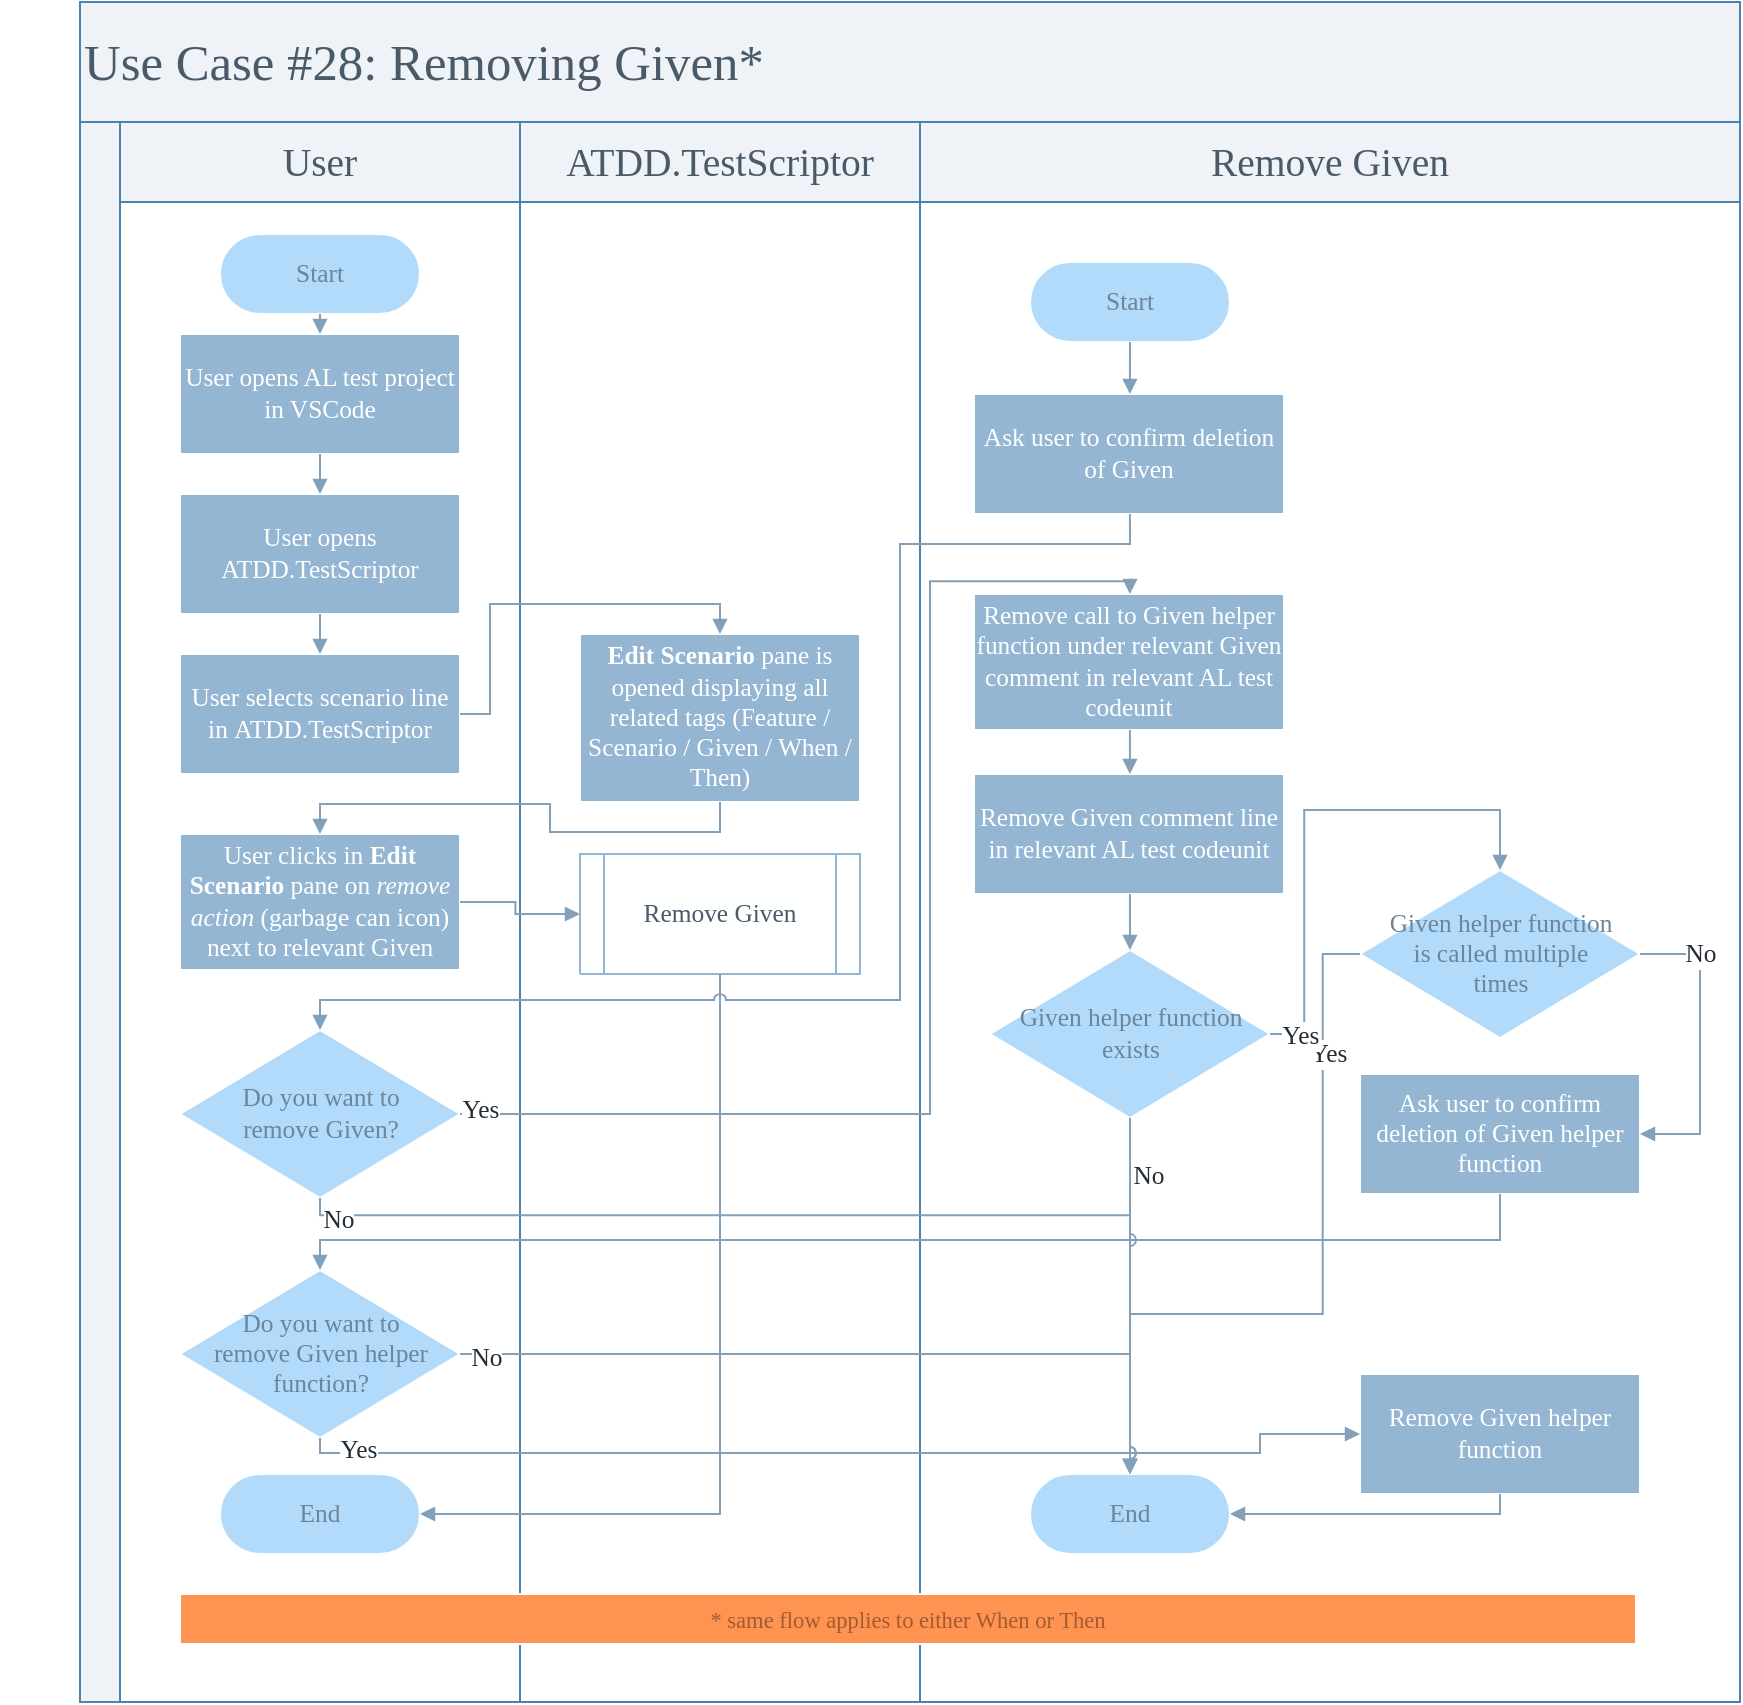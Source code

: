 <mxfile version="20.2.3" type="device"><diagram name="Page-1" id="Page-1"><mxGraphModel dx="1422" dy="865" grid="1" gridSize="10" guides="1" tooltips="1" connect="1" arrows="1" fold="1" page="1" pageScale="1" pageWidth="827" pageHeight="1169" math="0" shadow="0"><root><mxCell id="0"/><mxCell id="1" value="Flowchart" parent="0"/><mxCell id="Knp4lTak7RDjaXTLL2BP-126" style="vsdxID=4;fillColor=none;gradientColor=none;strokeColor=none;points=[[0,0.94,0],[0,0.88,0],[0,0.81,0],[0,0.75,0],[0,0.69,0],[0,0.63,0],[0,0.56,0],[0,0.5,0],[0,0.44,0],[0,0.38,0],[0,0.31,0],[0,0.25,0],[0,0.19,0],[0,0.13,0],[0,0.06,0],[1,0.94,0],[1,0.88,0],[1,0.81,0],[1,0.75,0],[1,0.69,0],[1,0.63,0],[1,0.56,0],[1,0.5,0],[1,0.44,0],[1,0.38,0],[1,0.31,0],[1,0.25,0],[1,0.19,0],[1,0.13,0],[1,0.06,0]];labelBackgroundColor=none;rounded=0;html=1;whiteSpace=wrap;" vertex="1" parent="1"><mxGeometry x="70" y="50" width="830" height="850" as="geometry"/></mxCell><mxCell id="Knp4lTak7RDjaXTLL2BP-127" style="vsdxID=5;fillColor=#eff3f7;gradientColor=none;fillOpacity=0;shape=stencil(nZBLDoAgDERP0z3SIyjew0SURgSD+Lu9kMZoXLhwN9O+tukAlrNpJg1SzDH4QW/URgNYgZTkjA4UkwJUgGXng+6DX1zLfmoymdXo17xh5zmRJ6Q42BWCfc2oJfdAr+Yv+AP9Cb7OJ3H/2JG1HNGz/84klThPVCc=);strokeColor=#4a83b0;points=[[0.06,1,0],[0.13,1,0],[0.19,1,0],[0.25,1,0],[0.31,1,0],[0.37,1,0],[0.44,1,0],[0.5,1,0],[0.56,1,0],[0.63,1,0],[0.69,1,0],[0.75,1,0],[0.81,1,0],[0.88,1,0],[0.94,1,0],[0.06,0,0],[0.13,0,0],[0.19,0,0],[0.25,0,0],[0.31,0,0],[0.37,0,0],[0.44,0,0],[0.5,0,0],[0.56,0,0],[0.63,0,0],[0.69,0,0],[0.75,0,0],[0.81,0,0],[0.88,0,0],[0.94,0,0]];labelBackgroundColor=none;rounded=0;html=1;whiteSpace=wrap;" vertex="1" parent="Knp4lTak7RDjaXTLL2BP-126"><mxGeometry width="830" height="850" as="geometry"/></mxCell><mxCell id="Knp4lTak7RDjaXTLL2BP-128" value="&lt;div style=&quot;font-size: 1px&quot;&gt;&lt;font style=&quot;font-size:25.4px;font-family:Calibri;color:#4a5a69;direction:ltr;letter-spacing:0px;line-height:120%;opacity:1&quot;&gt; Use Case #28: Removing Given*&lt;br/&gt;&lt;/font&gt;&lt;/div&gt;" style="verticalAlign=middle;align=left;vsdxID=6;fillColor=#eff3f7;gradientColor=none;shape=stencil(nZBLDoAgDERP0z3SIyjew0SURgSD+Lu9kMZoXLhwN9O+tukAlrNpJg1SzDH4QW/URgNYgZTkjA4UkwJUgGXng+6DX1zLfmoymdXo17xh5zmRJ6Q42BWCfc2oJfdAr+Yv+AP9Cb7OJ3H/2JG1HNGz/84klThPVCc=);strokeColor=#4a83b0;points=[[0.06,1,0],[0.13,1,0],[0.19,1,0],[0.25,1,0],[0.31,1,0],[0.37,1,0],[0.44,1,0],[0.5,1,0],[0.56,1,0],[0.63,1,0],[0.69,1,0],[0.75,1,0],[0.81,1,0],[0.88,1,0],[0.94,1,0],[0.06,0,0],[0.13,0,0],[0.19,0,0],[0.25,0,0],[0.31,0,0],[0.37,0,0],[0.44,0,0],[0.5,0,0],[0.56,0,0],[0.63,0,0],[0.69,0,0],[0.75,0,0],[0.81,0,0],[0.88,0,0],[0.94,0,0]];labelBackgroundColor=none;rounded=0;html=1;whiteSpace=wrap;" vertex="1" parent="Knp4lTak7RDjaXTLL2BP-126"><mxGeometry width="830" height="60" as="geometry"/></mxCell><mxCell id="Knp4lTak7RDjaXTLL2BP-129" style="vsdxID=9;fillColor=none;gradientColor=none;strokeColor=none;points=[];labelBackgroundColor=none;rounded=0;html=1;whiteSpace=wrap;" vertex="1" parent="Knp4lTak7RDjaXTLL2BP-126"><mxGeometry x="-39" y="60" width="830" height="750" as="geometry"/></mxCell><mxCell id="Knp4lTak7RDjaXTLL2BP-130" value="&lt;div style=&quot;font-size: 1px&quot;&gt;&lt;/div&gt;" style="verticalAlign=middle;align=center;vsdxID=10;rotation=90;fillColor=none;gradientColor=none;fillOpacity=0;strokeColor=none;spacingTop=-1;spacingBottom=-1;spacingLeft=-1;spacingRight=-1;points=[];labelBackgroundColor=none;rounded=0;html=1;whiteSpace=wrap;" vertex="1" parent="Knp4lTak7RDjaXTLL2BP-129"><mxGeometry x="39" y="-40" width="750" height="830" as="geometry"/></mxCell><mxCell id="Knp4lTak7RDjaXTLL2BP-131" value="&lt;div style=&quot;font-size: 1px&quot;&gt;&lt;font style=&quot;font-size:19.76px;font-family:Calibri;color:#6b859a;direction:ltr;letter-spacing:0px;line-height:120%;opacity:1&quot;&gt; &lt;br/&gt;&lt;/font&gt;&lt;/div&gt;" style="verticalAlign=middle;align=left;vsdxID=11;rotation=270;fillColor=#eff3f7;gradientColor=none;shape=stencil(nZBLDoAgDERP0z3SIyjew0SURgSD+Lu9kMZoXLhwN9O+tukAlrNpJg1SzDH4QW/URgNYgZTkjA4UkwJUgGXng+6DX1zLfmoymdXo17xh5zmRJ6Q42BWCfc2oJfdAr+Yv+AP9Cb7OJ3H/2JG1HNGz/84klThPVCc=);strokeColor=#4a83b0;spacingTop=-1;spacingBottom=-1;spacingLeft=-1;spacingRight=-1;points=[];labelBackgroundColor=none;rounded=0;html=1;whiteSpace=wrap;" vertex="1" parent="Knp4lTak7RDjaXTLL2BP-129"><mxGeometry x="-346" y="385" width="790" height="20" as="geometry"/></mxCell><mxCell id="Knp4lTak7RDjaXTLL2BP-132" style="vsdxID=7;fillColor=#b1dafb;gradientColor=none;fillOpacity=0;shape=stencil(nZBLDoAgDERP0z3SIyjew0SURgSD+Lu9kMZoXLhwN9N5bdMClrNpJg1SzDH4QW/URgNYgZTkjA4UkwJUgGXng+6DX1zLfmoymdXo1zxh5z6RO6Q42BWCfc2oJfdAr/AX/IH+BF/rk7hv7MjaZ/L+RirxJ1Gd);strokeColor=#feffff;points=[];labelBackgroundColor=none;rounded=0;html=1;whiteSpace=wrap;" vertex="1" parent="1"><mxGeometry x="90" y="110" width="810" height="790" as="geometry"/></mxCell><mxCell id="Knp4lTak7RDjaXTLL2BP-133" style="vsdxID=1;fillColor=none;gradientColor=none;strokeColor=none;points=[];labelBackgroundColor=none;rounded=0;html=1;whiteSpace=wrap;" vertex="1" parent="1"><mxGeometry x="90" y="110" width="200" height="790" as="geometry"/></mxCell><mxCell id="Knp4lTak7RDjaXTLL2BP-134" style="vsdxID=2;fillColor=#eff3f7;gradientColor=none;fillOpacity=0;shape=stencil(nZBLDoAgDERP0z3SIyjew0SURgSD+Lu9kMZoXLhwN9O+tukAlrNpJg1SzDH4QW/URgNYgZTkjA4UkwJUgGXng+6DX1zLfmoymdXo17xh5zmRJ6Q42BWCfc2oJfdAr+Yv+AP9Cb7OJ3H/2JG1HNGz/84klThPVCc=);strokeColor=#4a83b0;points=[];labelBackgroundColor=none;rounded=0;html=1;whiteSpace=wrap;" vertex="1" parent="Knp4lTak7RDjaXTLL2BP-133"><mxGeometry width="200" height="790" as="geometry"/></mxCell><mxCell id="Knp4lTak7RDjaXTLL2BP-135" value="&lt;div style=&quot;font-size: 1px&quot;&gt;&lt;font style=&quot;font-size:19.76px;font-family:Calibri;color:#4a5a69;direction:ltr;letter-spacing:0px;line-height:120%;opacity:1&quot;&gt;User&lt;br/&gt;&lt;/font&gt;&lt;/div&gt;" style="verticalAlign=middle;align=center;vsdxID=3;fillColor=#eff3f7;gradientColor=none;shape=stencil(nZBLDoAgDERP0z3SIyjew0SURgSD+Lu9kMZoXLhwN9O+tukAlrNpJg1SzDH4QW/URgNYgZTkjA4UkwJUgGXng+6DX1zLfmoymdXo17xh5zmRJ6Q42BWCfc2oJfdAr+Yv+AP9Cb7OJ3H/2JG1HNGz/84klThPVCc=);strokeColor=#4a83b0;points=[];labelBackgroundColor=none;rounded=0;html=1;whiteSpace=wrap;" vertex="1" parent="Knp4lTak7RDjaXTLL2BP-133"><mxGeometry width="200" height="40" as="geometry"/></mxCell><mxCell id="Knp4lTak7RDjaXTLL2BP-136" style="vsdxID=14;fillColor=none;gradientColor=none;strokeColor=none;points=[];labelBackgroundColor=none;rounded=0;html=1;whiteSpace=wrap;" vertex="1" parent="1"><mxGeometry x="290" y="110" width="200" height="790" as="geometry"/></mxCell><mxCell id="Knp4lTak7RDjaXTLL2BP-137" style="vsdxID=15;fillColor=#eff3f7;gradientColor=none;fillOpacity=0;shape=stencil(nZBLDoAgDERP0z3SIyjew0SURgSD+Lu9kMZoXLhwN9O+tukAlrNpJg1SzDH4QW/URgNYgZTkjA4UkwJUgGXng+6DX1zLfmoymdXo17xh5zmRJ6Q42BWCfc2oJfdAr+Yv+AP9Cb7OJ3H/2JG1HNGz/84klThPVCc=);strokeColor=#4a83b0;points=[];labelBackgroundColor=none;rounded=0;html=1;whiteSpace=wrap;" vertex="1" parent="Knp4lTak7RDjaXTLL2BP-136"><mxGeometry width="200" height="790" as="geometry"/></mxCell><mxCell id="Knp4lTak7RDjaXTLL2BP-138" value="&lt;div style=&quot;font-size: 1px&quot;&gt;&lt;font style=&quot;font-size:19.76px;font-family:Calibri;color:#4a5a69;direction:ltr;letter-spacing:0px;line-height:120%;opacity:1&quot;&gt;ATDD.TestScriptor&lt;br/&gt;&lt;/font&gt;&lt;/div&gt;" style="verticalAlign=middle;align=center;vsdxID=16;fillColor=#eff3f7;gradientColor=none;shape=stencil(nZBLDoAgDERP0z3SIyjew0SURgSD+Lu9kMZoXLhwN9O+tukAlrNpJg1SzDH4QW/URgNYgZTkjA4UkwJUgGXng+6DX1zLfmoymdXo17xh5zmRJ6Q42BWCfc2oJfdAr+Yv+AP9Cb7OJ3H/2JG1HNGz/84klThPVCc=);strokeColor=#4a83b0;points=[];labelBackgroundColor=none;rounded=0;html=1;whiteSpace=wrap;" vertex="1" parent="Knp4lTak7RDjaXTLL2BP-136"><mxGeometry width="200" height="40" as="geometry"/></mxCell><mxCell id="Knp4lTak7RDjaXTLL2BP-139" style="vsdxID=54;fillColor=none;gradientColor=none;strokeColor=none;points=[];labelBackgroundColor=none;rounded=0;html=1;whiteSpace=wrap;" vertex="1" parent="1"><mxGeometry x="490" y="110" width="410" height="790" as="geometry"/></mxCell><mxCell id="Knp4lTak7RDjaXTLL2BP-140" style="vsdxID=55;fillColor=#eff3f7;gradientColor=none;fillOpacity=0;shape=stencil(nZBLDoAgDERP0z3SIyjew0SURgSD+Lu9kMZoXLhwN9O+tukAlrNpJg1SzDH4QW/URgNYgZTkjA4UkwJUgGXng+6DX1zLfmoymdXo17xh5zmRJ6Q42BWCfc2oJfdAr+Yv+AP9Cb7OJ3H/2JG1HNGz/84klThPVCc=);strokeColor=#4a83b0;points=[];labelBackgroundColor=none;rounded=0;html=1;whiteSpace=wrap;" vertex="1" parent="Knp4lTak7RDjaXTLL2BP-139"><mxGeometry width="410" height="790" as="geometry"/></mxCell><mxCell id="Knp4lTak7RDjaXTLL2BP-141" value="&lt;div style=&quot;font-size: 1px&quot;&gt;&lt;font style=&quot;font-size:19.76px;font-family:Calibri;color:#4a5a69;direction:ltr;letter-spacing:0px;line-height:120%;opacity:1&quot;&gt;Remove Given&lt;br/&gt;&lt;/font&gt;&lt;/div&gt;" style="verticalAlign=middle;align=center;vsdxID=56;fillColor=#eff3f7;gradientColor=none;shape=stencil(nZBLDoAgDERP0z3SIyjew0SURgSD+Lu9kMZoXLhwN9O+tukAlrNpJg1SzDH4QW/URgNYgZTkjA4UkwJUgGXng+6DX1zLfmoymdXo17xh5zmRJ6Q42BWCfc2oJfdAr+Yv+AP9Cb7OJ3H/2JG1HNGz/84klThPVCc=);strokeColor=#4a83b0;points=[];labelBackgroundColor=none;rounded=0;html=1;whiteSpace=wrap;" vertex="1" parent="Knp4lTak7RDjaXTLL2BP-139"><mxGeometry width="410" height="40" as="geometry"/></mxCell><mxCell id="Knp4lTak7RDjaXTLL2BP-142" style="vsdxID=8;fillColor=#b1dafb;gradientColor=none;shape=stencil(nZBLDoAgDERP0z3SIyDew0QUooJB/N1eSGM0LFywm2lf23QAxarbRQFna/BuVIfpggasgXNjtfImRAUoAUXvvBq822xHfmkTmdTs9rThpDmWJji7yFWMfEPoZOwHfZpF8A9aCGbno3h/jCYPIJYoPJQ3);strokeColor=#feffff;points=[];labelBackgroundColor=none;rounded=0;html=1;whiteSpace=wrap;" vertex="1" parent="1"><mxGeometry x="70" y="150" width="830" height="750" as="geometry"/></mxCell><UserObject label="&lt;div style=&quot;font-size: 1px&quot;&gt;&lt;font style=&quot;font-size:12.7px;font-family:Calibri;color:#6b859a;direction:ltr;letter-spacing:0px;line-height:120%;opacity:1&quot;&gt;Start&lt;br/&gt;&lt;/font&gt;&lt;/div&gt;" Function="User" id="Knp4lTak7RDjaXTLL2BP-143"><mxCell style="verticalAlign=middle;align=center;vsdxID=12;fillColor=#b1dafb;gradientColor=none;shape=stencil(tVLLDsIgEPwajiQIMfFe638Qu22JCM2Ctv69kK0Rm9qDibeZndkXC1NV6PUATIoQ0V9gNE3smToyKY3rAU1MiKmaqar1CB36m2uIDzo7M7r6e64wUZ4UOUWKB9GdIH4irzWu8B42vRrPScNFXZzN+5mvl3qJXE8mcPRRR+Pdh2Y1dsBTE95a3c0TkBRGgKEIb6wg1/r+ssCXd/vLCgm8z9caa+n6pb48dwrRV1H1Ew==);strokeColor=#feffff;spacingTop=-1;spacingBottom=-1;spacingLeft=-1;spacingRight=-1;points=[[0.5,1,0],[0.5,0,0],[0,0.5,0],[1,0.5,0]];labelBackgroundColor=none;rounded=0;html=1;whiteSpace=wrap;" vertex="1" parent="1"><mxGeometry x="140" y="166" width="100" height="40" as="geometry"/></mxCell></UserObject><UserObject label="&lt;div style=&quot;font-size: 1px&quot;&gt;&lt;font style=&quot;font-size:12.7px;font-family:Calibri;color:#6b859a;direction:ltr;letter-spacing:0px;line-height:120%;opacity:1&quot;&gt;End&lt;br/&gt;&lt;/font&gt;&lt;/div&gt;" Function="User" id="Knp4lTak7RDjaXTLL2BP-144"><mxCell style="verticalAlign=middle;align=center;vsdxID=13;fillColor=#b1dafb;gradientColor=none;shape=stencil(tVLLDsIgEPwajiQIMfFe638Qu22JCM2Ctv69kK0Rm9qDibeZndkXC1NV6PUATIoQ0V9gNE3smToyKY3rAU1MiKmaqar1CB36m2uIDzo7M7r6e64wUZ4UOUWKB9GdIH4irzWu8B42vRrPScNFXZzN+5mvl3qJXE8mcPRRR+Pdh2Y1dsBTE95a3c0TkBRGgKEIb6wg1/r+ssCXd/vLCgm8z9caa+n6pb48dwrRV1H1Ew==);strokeColor=#feffff;spacingTop=-1;spacingBottom=-1;spacingLeft=-1;spacingRight=-1;points=[[0.5,1,0],[0.5,0,0],[0,0.5,0],[1,0.5,0]];labelBackgroundColor=none;rounded=0;html=1;whiteSpace=wrap;" vertex="1" parent="1"><mxGeometry x="140" y="786" width="100" height="40" as="geometry"/></mxCell></UserObject><UserObject label="&lt;div style=&quot;font-size: 1px&quot;&gt;&lt;font style=&quot;font-size:12.7px;font-family:Calibri;color:#feffff;direction:ltr;letter-spacing:0px;line-height:120%;opacity:1&quot;&gt;User opens AL test project in VSCode&lt;br/&gt;&lt;/font&gt;&lt;/div&gt;" Function="User" id="Knp4lTak7RDjaXTLL2BP-145"><mxCell style="verticalAlign=middle;align=center;vsdxID=18;fillColor=#94b6d2;gradientColor=none;shape=stencil(nZBLDoAgDERP0z3SIyjew0SURgSD+Lu9kMZoXLhwN9O+tukAlrNpJg1SzDH4QW/URgNYgZTkjA4UkwJUgGXng+6DX1zLfmoymdXo17xh5zmRJ6Q42BWCfc2oJfdAr+Yv+AP9Cb7OJ3H/2JG1HNGz/84klThPVCc=);strokeColor=#feffff;spacingTop=-1;spacingBottom=-1;spacingLeft=-1;spacingRight=-1;points=[[0,0.5,0],[1,0.5,0],[0.5,1,0],[0.5,0,0]];labelBackgroundColor=none;rounded=0;html=1;whiteSpace=wrap;" vertex="1" parent="1"><mxGeometry x="120" y="216" width="140" height="60" as="geometry"/></mxCell></UserObject><UserObject label="&lt;div style=&quot;font-size: 1px&quot;&gt;&lt;font style=&quot;font-size:12.7px;font-family:Calibri;color:#feffff;direction:ltr;letter-spacing:0px;line-height:120%;opacity:1&quot;&gt;User opens ATDD.TestScriptor&lt;/font&gt;&lt;font style=&quot;font-size:12.7px;font-family:Themed;color:#feffff;direction:ltr;letter-spacing:0px;line-height:120%;opacity:1&quot;&gt;&lt;br/&gt;&lt;/font&gt;&lt;/div&gt;" Function="User" id="Knp4lTak7RDjaXTLL2BP-146"><mxCell style="verticalAlign=middle;align=center;vsdxID=20;fillColor=#94b6d2;gradientColor=none;shape=stencil(nZBLDoAgDERP0z3SIyjew0SURgSD+Lu9kMZoXLhwN9O+tukAlrNpJg1SzDH4QW/URgNYgZTkjA4UkwJUgGXng+6DX1zLfmoymdXo17xh5zmRJ6Q42BWCfc2oJfdAr+Yv+AP9Cb7OJ3H/2JG1HNGz/84klThPVCc=);strokeColor=#feffff;spacingTop=-1;spacingBottom=-1;spacingLeft=-1;spacingRight=-1;points=[[0,0.5,0],[1,0.5,0],[0.5,1,0],[0.5,0,0]];labelBackgroundColor=none;rounded=0;html=1;whiteSpace=wrap;" vertex="1" parent="1"><mxGeometry x="120" y="296" width="140" height="60" as="geometry"/></mxCell></UserObject><UserObject label="&lt;div style=&quot;font-size: 1px&quot;&gt;&lt;font style=&quot;font-size:12.7px;font-family:Calibri;color:#feffff;direction:ltr;letter-spacing:0px;line-height:120%;opacity:1&quot;&gt;User selects scenario line in &lt;/font&gt;&lt;font style=&quot;font-size:12.7px;font-family:Themed;color:#feffff;direction:ltr;letter-spacing:0px;line-height:120%;opacity:1&quot;&gt;ATDD.TestScriptor&lt;/font&gt;&lt;font style=&quot;font-size:12.7px;font-family:Themed;color:#feffff;direction:ltr;letter-spacing:0px;line-height:120%;opacity:1&quot;&gt;&lt;br/&gt;&lt;/font&gt;&lt;/div&gt;" Function="User" id="Knp4lTak7RDjaXTLL2BP-147"><mxCell style="verticalAlign=middle;align=center;vsdxID=22;fillColor=#94b6d2;gradientColor=none;shape=stencil(nZBLDoAgDERP0z3SIyjew0SURgSD+Lu9kMZoXLhwN9O+tukAlrNpJg1SzDH4QW/URgNYgZTkjA4UkwJUgGXng+6DX1zLfmoymdXo17xh5zmRJ6Q42BWCfc2oJfdAr+Yv+AP9Cb7OJ3H/2JG1HNGz/84klThPVCc=);strokeColor=#feffff;spacingTop=-1;spacingBottom=-1;spacingLeft=-1;spacingRight=-1;points=[[0,0.5,0],[1,0.5,0],[0.5,1,0],[0.5,0,0]];labelBackgroundColor=none;rounded=0;html=1;whiteSpace=wrap;" vertex="1" parent="1"><mxGeometry x="120" y="376" width="140" height="60" as="geometry"/></mxCell></UserObject><UserObject label="&lt;div style=&quot;font-size: 1px&quot;&gt;&lt;font style=&quot;font-size:12.7px;font-family:Calibri;color:#feffff;direction:ltr;letter-spacing:0px;line-height:120%;opacity:1&quot;&gt;&lt;b&gt;Edit Scenario&lt;/b&gt;&lt;/font&gt;&lt;font style=&quot;font-size:12.7px;font-family:Themed;color:#feffff;direction:ltr;letter-spacing:0px;line-height:120%;opacity:1&quot;&gt; pane is opened displaying all related tags (Feature / Scenario / Given / When / Then)&lt;br/&gt;&lt;/font&gt;&lt;/div&gt;" Function="ATDD.TestScriptor" id="Knp4lTak7RDjaXTLL2BP-148"><mxCell style="verticalAlign=middle;align=center;vsdxID=28;fillColor=#94b6d2;gradientColor=none;shape=stencil(nZBLDoAgDERP0z3SIyjew0SURgSD+Lu9kMZoXLhwN9O+tukAlrNpJg1SzDH4QW/URgNYgZTkjA4UkwJUgGXng+6DX1zLfmoymdXo17xh5zmRJ6Q42BWCfc2oJfdAr+Yv+AP9Cb7OJ3H/2JG1HNGz/84klThPVCc=);strokeColor=#feffff;spacingTop=-1;spacingBottom=-1;spacingLeft=-1;spacingRight=-1;points=[[1,0.5,0],[0.5,0.5,0],[0.5,0,0]];labelBackgroundColor=none;rounded=0;html=1;whiteSpace=wrap;" vertex="1" parent="1"><mxGeometry x="320" y="366" width="140" height="84" as="geometry"/></mxCell></UserObject><UserObject label="&lt;div style=&quot;font-size: 1px&quot;&gt;&lt;p style=&quot;align:center;margin-left:0;margin-right:0;margin-top:0px;margin-bottom:0px;text-indent:0;valign:middle;direction:ltr;&quot;&gt;&lt;font style=&quot;font-size:12.7px;font-family:Calibri;color:#feffff;direction:ltr;letter-spacing:0px;line-height:120%;opacity:1&quot;&gt;User clicks in &lt;/font&gt;&lt;font style=&quot;font-size:12.7px;font-family:Themed;color:#feffff;direction:ltr;letter-spacing:0px;line-height:120%;opacity:1&quot;&gt;&lt;b&gt;Edit Scenario&lt;/b&gt;&lt;/font&gt;&lt;font style=&quot;font-size:12.7px;font-family:Themed;color:#feffff;direction:ltr;letter-spacing:0px;line-height:120%;opacity:1&quot;&gt; pane on &lt;/font&gt;&lt;font style=&quot;font-size:12.7px;font-family:Themed;color:#feffff;direction:ltr;letter-spacing:0px;line-height:120%;opacity:1&quot;&gt;&lt;i&gt;remove action&lt;/i&gt;&lt;/font&gt;&lt;font style=&quot;font-size:12.7px;font-family:Themed;color:#feffff;direction:ltr;letter-spacing:0px;line-height:120%;opacity:1&quot;&gt; (garbage can icon) next to relevant Given&lt;br/&gt;&lt;/font&gt;&lt;/p&gt;&lt;/div&gt;" Function="User" id="Knp4lTak7RDjaXTLL2BP-149"><mxCell style="verticalAlign=middle;align=center;vsdxID=30;fillColor=#94b6d2;gradientColor=none;shape=stencil(nZBLDoAgDERP0z3SIyjew0SURgSD+Lu9kMZoXLhwN9O+tukAlrNpJg1SzDH4QW/URgNYgZTkjA4UkwJUgGXng+6DX1zLfmoymdXo17xh5zmRJ6Q42BWCfc2oJfdAr+Yv+AP9Cb7OJ3H/2JG1HNGz/84klThPVCc=);strokeColor=#feffff;spacingTop=-1;spacingBottom=-1;spacingLeft=-1;spacingRight=-1;points=[[1,0.5,0],[0.5,0.5,0],[0.5,0,0]];labelBackgroundColor=none;rounded=0;html=1;whiteSpace=wrap;" vertex="1" parent="1"><mxGeometry x="120" y="466" width="140" height="68" as="geometry"/></mxCell></UserObject><UserObject label="&lt;div style=&quot;font-size: 1px&quot;&gt;&lt;p style=&quot;align:center;margin-left:0;margin-right:0;margin-top:0px;margin-bottom:0px;text-indent:0;valign:middle;direction:ltr;&quot;&gt;&lt;font style=&quot;font-size:12.7px;font-family:Calibri;color:#4a5a69;direction:ltr;letter-spacing:0px;line-height:120%;opacity:1&quot;&gt;Remove Given&lt;/font&gt;&lt;font style=&quot;font-size:8.47px;font-family:Themed;color:#6b859a;direction:ltr;letter-spacing:0px;line-height:120%;opacity:1&quot;&gt;&lt;br/&gt;&lt;/font&gt;&lt;/p&gt;&lt;/div&gt;" Function="ATDD.TestScriptor" id="Knp4lTak7RDjaXTLL2BP-150"><mxCell style="verticalAlign=middle;align=center;vsdxID=40;fillColor=#feffff;gradientColor=none;shape=stencil(UzV2Ls5ILEhVNTIoLinKz04tz0wpyVA1dlE1MsrMy0gtyiwBslSNXVWNndPyi1LTi/JL81Ig/IJEkEoQKze/DGRCBUSfAUiHkUElhGdoAOG7QZTmZOYhKYVJkqUYj1IyFaJZD2Qg/JiWmZMDCSK4PK4AsNAzNSfeWxiqUdSimmxpqGdiTLzRmMpx+w/Nb0AGenwDhSBpxdgVAA==);strokeColor=#94b6d2;spacingTop=-1;spacingBottom=-1;spacingLeft=-1;spacingRight=-1;points=[[0,0.5,0],[1,0.5,0],[0.5,1,0],[0.5,0,0]];labelBackgroundColor=none;rounded=0;html=1;whiteSpace=wrap;" vertex="1" parent="1"><mxGeometry x="320" y="476" width="140" height="60" as="geometry"/></mxCell></UserObject><UserObject label="&lt;div style=&quot;font-size: 1px&quot;&gt;&lt;font style=&quot;font-size:12.7px;font-family:Calibri;color:#6b859a;direction:ltr;letter-spacing:0px;line-height:120%;opacity:1&quot;&gt;Start&lt;br/&gt;&lt;/font&gt;&lt;/div&gt;" Function="Remove Given" id="Knp4lTak7RDjaXTLL2BP-151"><mxCell style="verticalAlign=middle;align=center;vsdxID=57;fillColor=#b1dafb;gradientColor=none;shape=stencil(tVLLDsIgEPwajiQIMfFe638Qu22JCM2Ctv69kK0Rm9qDibeZndkXC1NV6PUATIoQ0V9gNE3smToyKY3rAU1MiKmaqar1CB36m2uIDzo7M7r6e64wUZ4UOUWKB9GdIH4irzWu8B42vRrPScNFXZzN+5mvl3qJXE8mcPRRR+Pdh2Y1dsBTE95a3c0TkBRGgKEIb6wg1/r+ssCXd/vLCgm8z9caa+n6pb48dwrRV1H1Ew==);strokeColor=#feffff;spacingTop=-1;spacingBottom=-1;spacingLeft=-1;spacingRight=-1;points=[[0.5,1,0],[0.5,0,0],[0,0.5,0],[1,0.5,0]];labelBackgroundColor=none;rounded=0;html=1;whiteSpace=wrap;" vertex="1" parent="1"><mxGeometry x="545" y="180" width="100" height="40" as="geometry"/></mxCell></UserObject><UserObject label="&lt;div style=&quot;font-size: 1px&quot;&gt;&lt;p style=&quot;align:center;margin-left:0;margin-right:0;margin-top:0px;margin-bottom:0px;text-indent:0;valign:middle;direction:ltr;&quot;&gt;&lt;font style=&quot;font-size:12.7px;font-family:Calibri;color:#feffff;direction:ltr;letter-spacing:0px;line-height:120%;opacity:1&quot;&gt;Remove call to Given helper function under relevant Given comment&lt;/font&gt;&lt;font style=&quot;font-size:12.7px;font-family:Themed;color:#feffff;direction:ltr;letter-spacing:0px;line-height:120%;opacity:1&quot;&gt; in relevant AL test codeunit&lt;/font&gt;&lt;font style=&quot;font-size:11.29px;font-family:Themed;color:#feffff;direction:ltr;letter-spacing:0px;line-height:120%;opacity:1&quot;&gt;&lt;br/&gt;&lt;/font&gt;&lt;/p&gt;&lt;/div&gt;" Function="Remove Given" id="Knp4lTak7RDjaXTLL2BP-152"><mxCell style="verticalAlign=middle;align=center;vsdxID=58;fillColor=#94b6d2;gradientColor=none;shape=stencil(nZBLDoAgDERP0z3SIyjew0SURgSD+Lu9kMZoXLhwN9O+tukAlrNpJg1SzDH4QW/URgNYgZTkjA4UkwJUgGXng+6DX1zLfmoymdXo17xh5zmRJ6Q42BWCfc2oJfdAr+Yv+AP9Cb7OJ3H/2JG1HNGz/84klThPVCc=);strokeColor=#feffff;spacingTop=-1;spacingBottom=-1;spacingLeft=-1;spacingRight=-1;points=[[1,0.5,0],[0.5,0.5,0],[0.5,0,0]];labelBackgroundColor=none;rounded=0;html=1;whiteSpace=wrap;" vertex="1" parent="1"><mxGeometry x="517" y="346" width="155" height="68" as="geometry"/></mxCell></UserObject><UserObject label="&lt;div style=&quot;font-size: 1px&quot;&gt;&lt;font style=&quot;font-size:12.7px;font-family:Calibri;color:#6b859a;direction:ltr;letter-spacing:0px;line-height:120%;opacity:1&quot;&gt;End&lt;br/&gt;&lt;/font&gt;&lt;/div&gt;" Function="Remove Given" id="Knp4lTak7RDjaXTLL2BP-153"><mxCell style="verticalAlign=middle;align=center;vsdxID=104;fillColor=#b1dafb;gradientColor=none;shape=stencil(tVLLDsIgEPwajiQIMfFe638Qu22JCM2Ctv69kK0Rm9qDibeZndkXC1NV6PUATIoQ0V9gNE3smToyKY3rAU1MiKmaqar1CB36m2uIDzo7M7r6e64wUZ4UOUWKB9GdIH4irzWu8B42vRrPScNFXZzN+5mvl3qJXE8mcPRRR+Pdh2Y1dsBTE95a3c0TkBRGgKEIb6wg1/r+ssCXd/vLCgm8z9caa+n6pb48dwrRV1H1Ew==);strokeColor=#feffff;spacingTop=-1;spacingBottom=-1;spacingLeft=-1;spacingRight=-1;points=[[0.5,1,0],[0.5,0,0],[0,0.5,0],[1,0.5,0]];labelBackgroundColor=none;rounded=0;html=1;whiteSpace=wrap;" vertex="1" parent="1"><mxGeometry x="545" y="786" width="100" height="40" as="geometry"/></mxCell></UserObject><UserObject label="&lt;div style=&quot;font-size: 1px&quot;&gt;&lt;p style=&quot;align:center;margin-left:0;margin-right:0;margin-top:0px;margin-bottom:0px;text-indent:0;valign:middle;direction:ltr;&quot;&gt;&lt;font style=&quot;font-size:12.7px;font-family:Calibri;color:#feffff;direction:ltr;letter-spacing:0px;line-height:120%;opacity:1&quot;&gt;Remove Given comment line in relevant AL test codeunit&lt;/font&gt;&lt;font style=&quot;font-size:11.29px;font-family:Themed;color:#feffff;direction:ltr;letter-spacing:0px;line-height:120%;opacity:1&quot;&gt;&lt;br/&gt;&lt;/font&gt;&lt;/p&gt;&lt;/div&gt;" Function="Remove Given" id="Knp4lTak7RDjaXTLL2BP-154"><mxCell style="verticalAlign=middle;align=center;vsdxID=105;fillColor=#94b6d2;gradientColor=none;shape=stencil(nZBLDoAgDERP0z3SIyjew0SURgSD+Lu9kMZoXLhwN9O+tukAlrNpJg1SzDH4QW/URgNYgZTkjA4UkwJUgGXng+6DX1zLfmoymdXo17xh5zmRJ6Q42BWCfc2oJfdAr+Yv+AP9Cb7OJ3H/2JG1HNGz/84klThPVCc=);strokeColor=#feffff;spacingTop=-1;spacingBottom=-1;spacingLeft=-1;spacingRight=-1;points=[[0,0.5,0],[1,0.5,0],[0.5,1,0],[0.5,0,0]];labelBackgroundColor=none;rounded=0;html=1;whiteSpace=wrap;" vertex="1" parent="1"><mxGeometry x="517" y="436" width="155" height="60" as="geometry"/></mxCell></UserObject><UserObject label="&lt;div style=&quot;font-size: 1px&quot;&gt;&lt;font style=&quot;font-size:11.29px;font-family:Calibri;color:#a25c32;direction:ltr;letter-spacing:0px;line-height:120%;opacity:1&quot;&gt;* same flow applies to either When or Then&lt;br/&gt;&lt;/font&gt;&lt;/div&gt;" Function="ATDD.TestScriptor" id="Knp4lTak7RDjaXTLL2BP-155"><mxCell style="verticalAlign=middle;align=center;vsdxID=109;fillColor=#ff9351;gradientColor=none;shape=stencil(nZBLDoAgDERP0z3SIyjew0SURgSD+Lu9kMZoXLhwN9O+tukAlrNpJg1SzDH4QW/URgNYgZTkjA4UkwJUgGXng+6DX1zLfmoymdXo17xh5zmRJ6Q42BWCfc2oJfdAr+Yv+AP9Cb7OJ3H/2JG1HNGz/84klThPVCc=);strokeColor=#feffff;spacingTop=-1;spacingBottom=-1;spacingLeft=-1;spacingRight=-1;points=[[1,0.5,0],[0.5,0.5,0],[0.5,0,0]];labelBackgroundColor=none;rounded=0;html=1;whiteSpace=wrap;" vertex="1" parent="1"><mxGeometry x="120" y="846" width="728" height="25" as="geometry"/></mxCell></UserObject><UserObject label="" Function="Remove Given" id="Knp4lTak7RDjaXTLL2BP-156"><mxCell style="vsdxID=112;fillColor=#b1dafb;gradientColor=none;shape=stencil(UzV2Ls5ILEhVNTIoLinKz04tz0wpyVA1dlE1MsrMy0gtyiwBslSNXVWNndPyi1LTi/JL81Ig/IJEkEoQKze/DGRCBUSfAUiHkUElhGcK4bpBVOZk5iGpNEVVikeloQHZpsK0YlWLz1QgA+HFtMycHEgIIcujBwlQCBKcxq4A);strokeColor=#feffff;spacingTop=-1;spacingBottom=-1;spacingLeft=-1;spacingRight=-1;points=[[1,0.5,0],[0.5,0,0],[0.5,0,0]];labelBackgroundColor=none;rounded=0;html=1;whiteSpace=wrap;" vertex="1" parent="1"><mxGeometry x="525" y="524" width="140" height="84" as="geometry"/></mxCell></UserObject><mxCell id="Knp4lTak7RDjaXTLL2BP-157" value="&lt;div style=&quot;font-size: 1px&quot;&gt;&lt;font style=&quot;font-size:12.7px;font-family:Calibri;color:#6b859a;direction:ltr;letter-spacing:0px;line-height:120%;opacity:1&quot;&gt;Given helper function exists&lt;br/&gt;&lt;/font&gt;&lt;/div&gt;" style="text;vsdxID=112;fillColor=none;gradientColor=none;strokeColor=none;spacingTop=-1;spacingBottom=-1;spacingLeft=-1;spacingRight=-1;points=[[1,0.5,0],[0.5,0,0],[0.5,0,0]];labelBackgroundColor=none;rounded=0;html=1;whiteSpace=wrap;verticalAlign=middle;align=center;;html=1;" vertex="1" parent="Knp4lTak7RDjaXTLL2BP-156"><mxGeometry x="11.67" y="10.5" width="116.67" height="63" as="geometry"/></mxCell><UserObject label="&lt;div style=&quot;font-size: 1px&quot;&gt;&lt;p style=&quot;align:center;margin-left:0;margin-right:0;margin-top:0px;margin-bottom:0px;text-indent:0;valign:middle;direction:ltr;&quot;&gt;&lt;font style=&quot;font-size:12.7px;font-family:Calibri;color:#feffff;direction:ltr;letter-spacing:0px;line-height:120%;opacity:1&quot;&gt;Remove Given helper function&lt;br/&gt;&lt;/font&gt;&lt;/p&gt;&lt;/div&gt;" Function="Remove Given" id="Knp4lTak7RDjaXTLL2BP-158"><mxCell style="verticalAlign=middle;align=center;vsdxID=115;fillColor=#94b6d2;gradientColor=none;shape=stencil(nZBLDoAgDERP0z3SIyjew0SURgSD+Lu9kMZoXLhwN9O+tukAlrNpJg1SzDH4QW/URgNYgZTkjA4UkwJUgGXng+6DX1zLfmoymdXo17xh5zmRJ6Q42BWCfc2oJfdAr+Yv+AP9Cb7OJ3H/2JG1HNGz/84klThPVCc=);strokeColor=#feffff;spacingTop=-1;spacingBottom=-1;spacingLeft=-1;spacingRight=-1;points=[[0,0.5,0],[1,0.5,0],[0.5,1,0],[0.5,0,0]];labelBackgroundColor=none;rounded=0;html=1;whiteSpace=wrap;" vertex="1" parent="1"><mxGeometry x="710" y="736" width="140" height="60" as="geometry"/></mxCell></UserObject><UserObject label="&lt;div style=&quot;font-size: 1px&quot;&gt;&lt;font style=&quot;font-size:12.7px;font-family:Calibri;color:#feffff;direction:ltr;letter-spacing:0px;line-height:120%;opacity:1&quot;&gt;Ask user to confirm deletion of Given&lt;br/&gt;&lt;/font&gt;&lt;/div&gt;" Function="Remove Given" id="Knp4lTak7RDjaXTLL2BP-159"><mxCell style="verticalAlign=middle;align=center;vsdxID=121;fillColor=#94b6d2;gradientColor=none;shape=stencil(nZBLDoAgDERP0z3SIyjew0SURgSD+Lu9kMZoXLhwN9O+tukAlrNpJg1SzDH4QW/URgNYgZTkjA4UkwJUgGXng+6DX1zLfmoymdXo17xh5zmRJ6Q42BWCfc2oJfdAr+Yv+AP9Cb7OJ3H/2JG1HNGz/84klThPVCc=);strokeColor=#feffff;spacingTop=-1;spacingBottom=-1;spacingLeft=-1;spacingRight=-1;points=[[0,0.5,0],[1,0.5,0],[0.5,1,0],[0.5,0,0]];labelBackgroundColor=none;rounded=0;html=1;whiteSpace=wrap;" vertex="1" parent="1"><mxGeometry x="517" y="246" width="155" height="60" as="geometry"/></mxCell></UserObject><UserObject label="" Function="User" id="Knp4lTak7RDjaXTLL2BP-160"><mxCell style="vsdxID=123;fillColor=#b1dafb;gradientColor=none;shape=stencil(UzV2Ls5ILEhVNTIoLinKz04tz0wpyVA1dlE1MsrMy0gtyiwBslSNXVWNndPyi1LTi/JL81Ig/IJEkEoQKze/DGRCBUSfAUiHkUElhGcK4bpBVOZk5iGpNEVVikeloQHZpsK0YlWLz1QgA+HFtMycHEgIIcujBwlQCBKcxq4A);strokeColor=#feffff;spacingTop=-1;spacingBottom=-1;spacingLeft=-1;spacingRight=-1;points=[[1,0.5,0],[0.5,0,0],[0.5,0,0]];labelBackgroundColor=none;rounded=0;html=1;whiteSpace=wrap;" vertex="1" parent="1"><mxGeometry x="120" y="564" width="140" height="84" as="geometry"/></mxCell></UserObject><mxCell id="Knp4lTak7RDjaXTLL2BP-161" value="&lt;div style=&quot;font-size: 1px&quot;&gt;&lt;font style=&quot;font-size:12.7px;font-family:Calibri;color:#6b859a;direction:ltr;letter-spacing:0px;line-height:120%;opacity:1&quot;&gt;Do you want to remove Given?&lt;br/&gt;&lt;/font&gt;&lt;/div&gt;" style="text;vsdxID=123;fillColor=none;gradientColor=none;strokeColor=none;spacingTop=-1;spacingBottom=-1;spacingLeft=-1;spacingRight=-1;points=[[1,0.5,0],[0.5,0,0],[0.5,0,0]];labelBackgroundColor=none;rounded=0;html=1;whiteSpace=wrap;verticalAlign=middle;align=center;;html=1;" vertex="1" parent="Knp4lTak7RDjaXTLL2BP-160"><mxGeometry x="11.67" y="10.5" width="116.67" height="63" as="geometry"/></mxCell><UserObject label="" Function="Remove Given" id="Knp4lTak7RDjaXTLL2BP-162"><mxCell style="vsdxID=129;fillColor=#b1dafb;gradientColor=none;shape=stencil(UzV2Ls5ILEhVNTIoLinKz04tz0wpyVA1dlE1MsrMy0gtyiwBslSNXVWNndPyi1LTi/JL81Ig/IJEkEoQKze/DGRCBUSfAUiHkUElhGcK4bpBVOZk5iGpNEVVikeloQHZpsK0YlWLz1QgA+HFtMycHEgIIcujBwlQCBKcxq4A);strokeColor=#feffff;spacingTop=-1;spacingBottom=-1;spacingLeft=-1;spacingRight=-1;points=[[1,0.5,0],[0.5,0,0],[0.5,0,0]];labelBackgroundColor=none;rounded=0;html=1;whiteSpace=wrap;" vertex="1" parent="1"><mxGeometry x="710" y="484" width="140" height="84" as="geometry"/></mxCell></UserObject><mxCell id="Knp4lTak7RDjaXTLL2BP-163" value="&lt;div style=&quot;font-size: 1px&quot;&gt;&lt;font style=&quot;font-size:12.7px;font-family:Calibri;color:#6b859a;direction:ltr;letter-spacing:0px;line-height:120%;opacity:1&quot;&gt;Given helper function is called multiple times&lt;br/&gt;&lt;/font&gt;&lt;/div&gt;" style="text;vsdxID=129;fillColor=none;gradientColor=none;strokeColor=none;spacingTop=-1;spacingBottom=-1;spacingLeft=-1;spacingRight=-1;points=[[1,0.5,0],[0.5,0,0],[0.5,0,0]];labelBackgroundColor=none;rounded=0;html=1;whiteSpace=wrap;verticalAlign=middle;align=center;;html=1;" vertex="1" parent="Knp4lTak7RDjaXTLL2BP-162"><mxGeometry x="11.67" y="10.5" width="116.67" height="63" as="geometry"/></mxCell><UserObject label="&lt;div style=&quot;font-size: 1px&quot;&gt;&lt;font style=&quot;font-size:12.7px;font-family:Calibri;color:#feffff;direction:ltr;letter-spacing:0px;line-height:120%;opacity:1&quot;&gt;Ask user to confirm deletion of Given helper function&lt;br/&gt;&lt;/font&gt;&lt;/div&gt;" Function="Remove Given" id="Knp4lTak7RDjaXTLL2BP-164"><mxCell style="verticalAlign=middle;align=center;vsdxID=133;fillColor=#94b6d2;gradientColor=none;shape=stencil(nZBLDoAgDERP0z3SIyjew0SURgSD+Lu9kMZoXLhwN9O+tukAlrNpJg1SzDH4QW/URgNYgZTkjA4UkwJUgGXng+6DX1zLfmoymdXo17xh5zmRJ6Q42BWCfc2oJfdAr+Yv+AP9Cb7OJ3H/2JG1HNGz/84klThPVCc=);strokeColor=#feffff;spacingTop=-1;spacingBottom=-1;spacingLeft=-1;spacingRight=-1;points=[[0,0.5,0],[1,0.5,0],[0.5,1,0],[0.5,0,0]];labelBackgroundColor=none;rounded=0;html=1;whiteSpace=wrap;" vertex="1" parent="1"><mxGeometry x="710" y="586" width="140" height="60" as="geometry"/></mxCell></UserObject><UserObject label="" Function="User" id="Knp4lTak7RDjaXTLL2BP-165"><mxCell style="vsdxID=135;fillColor=#b1dafb;gradientColor=none;shape=stencil(UzV2Ls5ILEhVNTIoLinKz04tz0wpyVA1dlE1MsrMy0gtyiwBslSNXVWNndPyi1LTi/JL81Ig/IJEkEoQKze/DGRCBUSfAUiHkUElhGcK4bpBVOZk5iGpNEVVikeloQHZpsK0YlWLz1QgA+HFtMycHEgIIcujBwlQCBKcxq4A);strokeColor=#feffff;spacingTop=-1;spacingBottom=-1;spacingLeft=-1;spacingRight=-1;points=[[1,0.5,0],[0.5,0,0],[0.5,0,0]];labelBackgroundColor=none;rounded=0;html=1;whiteSpace=wrap;" vertex="1" parent="1"><mxGeometry x="120" y="684" width="140" height="84" as="geometry"/></mxCell></UserObject><mxCell id="Knp4lTak7RDjaXTLL2BP-166" value="&lt;div style=&quot;font-size: 1px&quot;&gt;&lt;font style=&quot;font-size:12.7px;font-family:Calibri;color:#6b859a;direction:ltr;letter-spacing:0px;line-height:120%;opacity:1&quot;&gt;Do you want to remove Given helper function?&lt;br/&gt;&lt;/font&gt;&lt;/div&gt;" style="text;vsdxID=135;fillColor=none;gradientColor=none;strokeColor=none;spacingTop=-1;spacingBottom=-1;spacingLeft=-1;spacingRight=-1;points=[[1,0.5,0],[0.5,0,0],[0.5,0,0]];labelBackgroundColor=none;rounded=0;html=1;whiteSpace=wrap;verticalAlign=middle;align=center;;html=1;" vertex="1" parent="Knp4lTak7RDjaXTLL2BP-165"><mxGeometry x="11.67" y="10.5" width="116.67" height="63" as="geometry"/></mxCell><mxCell id="Knp4lTak7RDjaXTLL2BP-167" value="&lt;div style=&quot;font-size: 1px&quot;&gt;&lt;font style=&quot;font-size:12.7px;font-family:Calibri;color:#252d34;direction:ltr;letter-spacing:0px;line-height:120%;opacity:1&quot;&gt;Yes&lt;br/&gt;&lt;/font&gt;&lt;/div&gt;" style="vsdxID=141;edgeStyle=none;startArrow=none;endArrow=block;startSize=5;endSize=5;strokeColor=#82a0b9;spacingTop=0;spacingBottom=0;spacingLeft=0;spacingRight=0;verticalAlign=middle;html=1;labelBackgroundColor=#ffffff;rounded=0;align=center;exitX=0.5;exitY=1;exitDx=0;exitDy=0;exitPerimeter=0;entryX=0;entryY=0.5;entryDx=0;entryDy=0;entryPerimeter=0;jumpStyle=arc;" edge="1" parent="1" source="Knp4lTak7RDjaXTLL2BP-165" target="Knp4lTak7RDjaXTLL2BP-158"><mxGeometry relative="1" as="geometry"><mxPoint x="-242" y="-2" as="offset"/><Array as="points"><mxPoint x="190" y="775.5"/><mxPoint x="385.77" y="775.5"/><mxPoint x="590.77" y="775.5"/><mxPoint x="660" y="775.5"/><mxPoint x="660" y="766"/></Array></mxGeometry></mxCell><mxCell id="Knp4lTak7RDjaXTLL2BP-168" value="&lt;div style=&quot;font-size: 1px&quot;&gt;&lt;font style=&quot;font-size:12.7px;font-family:Calibri;color:#252d34;direction:ltr;letter-spacing:0px;line-height:120%;opacity:1&quot;&gt;No&lt;br/&gt;&lt;/font&gt;&lt;/div&gt;" style="vsdxID=137;edgeStyle=none;startArrow=none;endArrow=block;startSize=5;endSize=5;strokeColor=#82a0b9;spacingTop=0;spacingBottom=0;spacingLeft=0;spacingRight=0;verticalAlign=middle;html=1;labelBackgroundColor=#ffffff;rounded=0;align=center;exitX=1;exitY=0.5;exitDx=0;exitDy=0;exitPerimeter=0;entryX=0.5;entryY=0;entryDx=0;entryDy=0;entryPerimeter=0;jumpStyle=arc;" edge="1" parent="1" source="Knp4lTak7RDjaXTLL2BP-165" target="Knp4lTak7RDjaXTLL2BP-153"><mxGeometry relative="1" as="geometry"><mxPoint x="-185" y="2" as="offset"/><Array as="points"><mxPoint x="385.77" y="726"/><mxPoint x="595" y="726"/></Array></mxGeometry></mxCell><mxCell id="Knp4lTak7RDjaXTLL2BP-169" value="&lt;div style=&quot;font-size: 1px&quot;&gt;&lt;/div&gt;" style="vsdxID=134;edgeStyle=none;startArrow=none;endArrow=block;startSize=5;endSize=5;strokeColor=#82a0b9;spacingTop=0;spacingBottom=0;spacingLeft=0;spacingRight=0;verticalAlign=middle;html=1;labelBackgroundColor=#ffffff;rounded=0;align=center;exitX=0.5;exitY=1;exitDx=0;exitDy=0;exitPerimeter=0;entryX=0.5;entryY=0;entryDx=0;entryDy=0;entryPerimeter=0;jumpStyle=arc;" edge="1" parent="1" source="Knp4lTak7RDjaXTLL2BP-164" target="Knp4lTak7RDjaXTLL2BP-165"><mxGeometry relative="1" as="geometry"><mxPoint x="228" as="offset"/><Array as="points"><mxPoint x="780" y="669"/><mxPoint x="695.58" y="669"/><mxPoint x="599.23" y="669"/><mxPoint x="394.23" y="669"/><mxPoint x="190" y="669"/></Array></mxGeometry></mxCell><mxCell id="Knp4lTak7RDjaXTLL2BP-170" value="&lt;div style=&quot;font-size: 1px&quot;&gt;&lt;font style=&quot;font-size:12.7px;font-family:Calibri;color:#252d34;direction:ltr;letter-spacing:0px;line-height:120%;opacity:1&quot;&gt;Yes&lt;br/&gt;&lt;/font&gt;&lt;/div&gt;" style="vsdxID=132;edgeStyle=none;startArrow=none;endArrow=block;startSize=5;endSize=5;strokeColor=#82a0b9;spacingTop=0;spacingBottom=0;spacingLeft=0;spacingRight=0;verticalAlign=middle;html=1;labelBackgroundColor=#ffffff;rounded=0;align=center;exitX=0;exitY=0.5;exitDx=0;exitDy=0;exitPerimeter=0;entryX=0.5;entryY=0;entryDx=0;entryDy=0;entryPerimeter=0;" edge="1" parent="1" source="Knp4lTak7RDjaXTLL2BP-162" target="Knp4lTak7RDjaXTLL2BP-153"><mxGeometry relative="1" as="geometry"><mxPoint x="3" y="-119" as="offset"/><Array as="points"><mxPoint x="691.35" y="526"/><mxPoint x="691.35" y="706"/><mxPoint x="595" y="706"/></Array></mxGeometry></mxCell><mxCell id="Knp4lTak7RDjaXTLL2BP-171" value="&lt;div style=&quot;font-size: 1px&quot;&gt;&lt;font style=&quot;font-size:12.7px;font-family:Calibri;color:#252d34;direction:ltr;letter-spacing:0px;line-height:120%;opacity:1&quot;&gt;No&lt;br/&gt;&lt;/font&gt;&lt;/div&gt;" style="vsdxID=131;edgeStyle=none;startArrow=none;endArrow=block;startSize=5;endSize=5;strokeColor=#82a0b9;spacingTop=0;spacingBottom=0;spacingLeft=0;spacingRight=0;verticalAlign=middle;html=1;labelBackgroundColor=#ffffff;rounded=0;align=center;exitX=1;exitY=0.5;exitDx=0;exitDy=0;exitPerimeter=0;entryX=1;entryY=0.5;entryDx=0;entryDy=0;entryPerimeter=0;" edge="1" parent="1" source="Knp4lTak7RDjaXTLL2BP-162" target="Knp4lTak7RDjaXTLL2BP-164"><mxGeometry relative="1" as="geometry"><mxPoint y="-45" as="offset"/><Array as="points"><mxPoint x="880" y="526"/><mxPoint x="880" y="616"/></Array></mxGeometry></mxCell><mxCell id="Knp4lTak7RDjaXTLL2BP-172" value="&lt;div style=&quot;font-size: 1px&quot;&gt;&lt;font style=&quot;font-size:12.7px;font-family:Calibri;color:#252d34;direction:ltr;letter-spacing:0px;line-height:120%;opacity:1&quot;&gt;No&lt;br/&gt;&lt;/font&gt;&lt;/div&gt;" style="vsdxID=125;edgeStyle=none;startArrow=none;endArrow=block;startSize=5;endSize=5;strokeColor=#82a0b9;spacingTop=0;spacingBottom=0;spacingLeft=0;spacingRight=0;verticalAlign=middle;html=1;labelBackgroundColor=#ffffff;rounded=0;align=center;exitX=0.5;exitY=1;exitDx=0;exitDy=0;exitPerimeter=0;entryX=0.5;entryY=0;entryDx=0;entryDy=0;entryPerimeter=0;jumpStyle=arc;" edge="1" parent="1" source="Knp4lTak7RDjaXTLL2BP-160" target="Knp4lTak7RDjaXTLL2BP-153"><mxGeometry relative="1" as="geometry"><mxPoint x="-254" y="2" as="offset"/><Array as="points"><mxPoint x="190" y="656.65"/><mxPoint x="385.77" y="656.65"/><mxPoint x="595" y="656.65"/></Array></mxGeometry></mxCell><mxCell id="Knp4lTak7RDjaXTLL2BP-173" value="&lt;div style=&quot;font-size: 1px&quot;&gt;&lt;font style=&quot;font-size:12.7px;font-family:Calibri;color:#252d34;direction:ltr;letter-spacing:0px;line-height:120%;opacity:1&quot;&gt;Yes&lt;br/&gt;&lt;/font&gt;&lt;/div&gt;" style="vsdxID=124;edgeStyle=none;startArrow=none;endArrow=block;startSize=5;endSize=5;strokeColor=#82a0b9;spacingTop=0;spacingBottom=0;spacingLeft=0;spacingRight=0;verticalAlign=middle;html=1;labelBackgroundColor=#ffffff;rounded=0;align=center;exitX=1;exitY=0.5;exitDx=0;exitDy=0;exitPerimeter=0;entryX=0.503;entryY=0;entryDx=0;entryDy=0;entryPerimeter=0;jumpStyle=arc;" edge="1" parent="1" source="Knp4lTak7RDjaXTLL2BP-160" target="Knp4lTak7RDjaXTLL2BP-152"><mxGeometry relative="1" as="geometry"><mxPoint x="-225" y="67" as="offset"/><Array as="points"><mxPoint x="385.77" y="606"/><mxPoint x="495" y="606"/><mxPoint x="495" y="339.68"/><mxPoint x="595" y="339.68"/></Array></mxGeometry></mxCell><mxCell id="Knp4lTak7RDjaXTLL2BP-174" style="vsdxID=122;edgeStyle=none;startArrow=none;endArrow=block;startSize=5;endSize=5;strokeColor=#82a0b9;spacingTop=0;spacingBottom=0;spacingLeft=0;spacingRight=0;verticalAlign=middle;html=1;labelBackgroundColor=#ffffff;rounded=0;exitX=0.5;exitY=1;exitDx=0;exitDy=0;exitPerimeter=0;entryX=0.503;entryY=0;entryDx=0;entryDy=0;entryPerimeter=0;" edge="1" parent="1" source="Knp4lTak7RDjaXTLL2BP-151" target="Knp4lTak7RDjaXTLL2BP-159"><mxGeometry relative="1" as="geometry"><mxPoint x="10" y="-1" as="offset"/><Array as="points"/></mxGeometry></mxCell><mxCell id="Knp4lTak7RDjaXTLL2BP-175" value="&lt;div style=&quot;font-size: 1px&quot;&gt;&lt;/div&gt;" style="vsdxID=118;edgeStyle=none;startArrow=none;endArrow=block;startSize=5;endSize=5;strokeColor=#82a0b9;spacingTop=0;spacingBottom=0;spacingLeft=0;spacingRight=0;verticalAlign=middle;html=1;labelBackgroundColor=#ffffff;rounded=0;align=center;exitX=0.5;exitY=1;exitDx=0;exitDy=0;exitPerimeter=0;entryX=1;entryY=0.5;entryDx=0;entryDy=0;entryPerimeter=0;" edge="1" parent="1" source="Knp4lTak7RDjaXTLL2BP-158" target="Knp4lTak7RDjaXTLL2BP-153"><mxGeometry relative="1" as="geometry"><mxPoint as="offset"/><Array as="points"><mxPoint x="780" y="806"/></Array></mxGeometry></mxCell><mxCell id="Knp4lTak7RDjaXTLL2BP-176" value="&lt;div style=&quot;font-size: 1px&quot;&gt;&lt;font style=&quot;font-size:12.7px;font-family:Calibri;color:#252d34;direction:ltr;letter-spacing:0px;line-height:120%;opacity:1&quot;&gt;Yes&lt;br/&gt;&lt;/font&gt;&lt;/div&gt;" style="vsdxID=116;edgeStyle=none;startArrow=none;endArrow=block;startSize=5;endSize=5;strokeColor=#82a0b9;spacingTop=0;spacingBottom=0;spacingLeft=0;spacingRight=0;verticalAlign=middle;html=1;labelBackgroundColor=#ffffff;rounded=0;align=center;exitX=1;exitY=0.5;exitDx=0;exitDy=0;exitPerimeter=0;entryX=0.5;entryY=0;entryDx=0;entryDy=0;entryPerimeter=0;" edge="1" parent="1" source="Knp4lTak7RDjaXTLL2BP-156" target="Knp4lTak7RDjaXTLL2BP-162"><mxGeometry relative="1" as="geometry"><mxPoint x="-2" y="112" as="offset"/><Array as="points"><mxPoint x="682.11" y="566"/><mxPoint x="682.11" y="454"/><mxPoint x="780" y="454"/></Array></mxGeometry></mxCell><mxCell id="Knp4lTak7RDjaXTLL2BP-177" value="&lt;div style=&quot;font-size: 1px&quot;&gt;&lt;font style=&quot;font-size:12.7px;font-family:Calibri;color:#252d34;direction:ltr;letter-spacing:0px;line-height:120%;opacity:1&quot;&gt;No&lt;br/&gt;&lt;/font&gt;&lt;/div&gt;" style="vsdxID=114;edgeStyle=none;startArrow=none;endArrow=block;startSize=5;endSize=5;strokeColor=#82a0b9;spacingTop=0;spacingBottom=0;spacingLeft=0;spacingRight=0;verticalAlign=middle;html=1;labelBackgroundColor=#ffffff;rounded=0;align=center;exitX=0.5;exitY=1;exitDx=0;exitDy=0;exitPerimeter=0;entryX=0.5;entryY=0;entryDx=0;entryDy=0;entryPerimeter=0;" edge="1" parent="1" source="Knp4lTak7RDjaXTLL2BP-156" target="Knp4lTak7RDjaXTLL2BP-153"><mxGeometry relative="1" as="geometry"><mxPoint x="9" y="-60" as="offset"/><Array as="points"/></mxGeometry></mxCell><mxCell id="Knp4lTak7RDjaXTLL2BP-178" style="vsdxID=113;edgeStyle=none;startArrow=none;endArrow=block;startSize=5;endSize=5;strokeColor=#82a0b9;spacingTop=0;spacingBottom=0;spacingLeft=0;spacingRight=0;verticalAlign=middle;html=1;labelBackgroundColor=#ffffff;rounded=0;exitX=0.503;exitY=1;exitDx=0;exitDy=0;exitPerimeter=0;entryX=0.5;entryY=0;entryDx=0;entryDy=0;entryPerimeter=0;" edge="1" parent="1" source="Knp4lTak7RDjaXTLL2BP-154" target="Knp4lTak7RDjaXTLL2BP-156"><mxGeometry relative="1" as="geometry"><mxPoint x="10" as="offset"/><Array as="points"/></mxGeometry></mxCell><mxCell id="Knp4lTak7RDjaXTLL2BP-179" style="vsdxID=64;edgeStyle=none;startArrow=none;endArrow=block;startSize=5;endSize=5;strokeColor=#82a0b9;spacingTop=0;spacingBottom=0;spacingLeft=0;spacingRight=0;verticalAlign=middle;html=1;labelBackgroundColor=#ffffff;rounded=0;exitX=0.5;exitY=1;exitDx=0;exitDy=0;exitPerimeter=0;entryX=1;entryY=0.5;entryDx=0;entryDy=0;entryPerimeter=0;" edge="1" parent="1" source="Knp4lTak7RDjaXTLL2BP-150" target="Knp4lTak7RDjaXTLL2BP-144"><mxGeometry relative="1" as="geometry"><mxPoint as="offset"/><Array as="points"><mxPoint x="390" y="806"/></Array></mxGeometry></mxCell><mxCell id="Knp4lTak7RDjaXTLL2BP-180" style="vsdxID=59;edgeStyle=none;startArrow=none;endArrow=block;startSize=5;endSize=5;strokeColor=#82a0b9;spacingTop=0;spacingBottom=0;spacingLeft=0;spacingRight=0;verticalAlign=middle;html=1;labelBackgroundColor=#ffffff;rounded=0;exitX=0.503;exitY=1;exitDx=0;exitDy=0;exitPerimeter=0;entryX=0.5;entryY=0;entryDx=0;entryDy=0;entryPerimeter=0;jumpStyle=arc;" edge="1" parent="1" source="Knp4lTak7RDjaXTLL2BP-159" target="Knp4lTak7RDjaXTLL2BP-160"><mxGeometry relative="1" as="geometry"><mxPoint y="-1" as="offset"/><Array as="points"><mxPoint x="595" y="321"/><mxPoint x="480" y="321"/><mxPoint x="480" y="549"/><mxPoint x="394.23" y="549"/><mxPoint x="190" y="549"/></Array></mxGeometry></mxCell><mxCell id="Knp4lTak7RDjaXTLL2BP-181" style="vsdxID=19;edgeStyle=none;startArrow=none;endArrow=block;startSize=5;endSize=5;strokeColor=#82a0b9;spacingTop=0;spacingBottom=0;spacingLeft=0;spacingRight=0;verticalAlign=middle;html=1;labelBackgroundColor=#ffffff;rounded=0;exitX=0.5;exitY=1;exitDx=0;exitDy=0;exitPerimeter=0;entryX=0.5;entryY=0;entryDx=0;entryDy=0;entryPerimeter=0;" edge="1" parent="1" source="Knp4lTak7RDjaXTLL2BP-143" target="Knp4lTak7RDjaXTLL2BP-145"><mxGeometry relative="1" as="geometry"><mxPoint x="10" as="offset"/><Array as="points"/></mxGeometry></mxCell><mxCell id="Knp4lTak7RDjaXTLL2BP-182" style="vsdxID=29;edgeStyle=none;startArrow=none;endArrow=block;startSize=5;endSize=5;strokeColor=#82a0b9;spacingTop=0;spacingBottom=0;spacingLeft=0;spacingRight=0;verticalAlign=middle;html=1;labelBackgroundColor=#ffffff;rounded=0;exitX=1;exitY=0.5;exitDx=0;exitDy=0;exitPerimeter=0;entryX=0.5;entryY=0;entryDx=0;entryDy=0;entryPerimeter=0;" edge="1" parent="1" source="Knp4lTak7RDjaXTLL2BP-147" target="Knp4lTak7RDjaXTLL2BP-148"><mxGeometry relative="1" as="geometry"><mxPoint as="offset"/><Array as="points"><mxPoint x="275" y="406"/><mxPoint x="275" y="351"/><mxPoint x="390" y="351"/></Array></mxGeometry></mxCell><mxCell id="Knp4lTak7RDjaXTLL2BP-183" style="vsdxID=31;edgeStyle=none;startArrow=none;endArrow=block;startSize=5;endSize=5;strokeColor=#82a0b9;spacingTop=0;spacingBottom=0;spacingLeft=0;spacingRight=0;verticalAlign=middle;html=1;labelBackgroundColor=#ffffff;rounded=0;exitX=0.5;exitY=1;exitDx=0;exitDy=0;exitPerimeter=0;entryX=0.5;entryY=0;entryDx=0;entryDy=0;entryPerimeter=0;" edge="1" parent="1" source="Knp4lTak7RDjaXTLL2BP-148" target="Knp4lTak7RDjaXTLL2BP-149"><mxGeometry relative="1" as="geometry"><mxPoint as="offset"/><Array as="points"><mxPoint x="390" y="465"/><mxPoint x="305" y="465"/><mxPoint x="305" y="451"/><mxPoint x="190" y="451"/></Array></mxGeometry></mxCell><mxCell id="Knp4lTak7RDjaXTLL2BP-184" style="vsdxID=106;edgeStyle=none;startArrow=none;endArrow=block;startSize=5;endSize=5;strokeColor=#82a0b9;spacingTop=0;spacingBottom=0;spacingLeft=0;spacingRight=0;verticalAlign=middle;html=1;labelBackgroundColor=#ffffff;rounded=0;exitX=0.503;exitY=1;exitDx=0;exitDy=0;exitPerimeter=0;entryX=0.503;entryY=0;entryDx=0;entryDy=0;entryPerimeter=0;" edge="1" parent="1" source="Knp4lTak7RDjaXTLL2BP-152" target="Knp4lTak7RDjaXTLL2BP-154"><mxGeometry relative="1" as="geometry"><mxPoint x="10" y="-1" as="offset"/><Array as="points"/></mxGeometry></mxCell><mxCell id="Knp4lTak7RDjaXTLL2BP-185" style="vsdxID=33;edgeStyle=none;startArrow=none;endArrow=block;startSize=5;endSize=5;strokeColor=#82a0b9;spacingTop=0;spacingBottom=0;spacingLeft=0;spacingRight=0;verticalAlign=middle;html=1;labelBackgroundColor=#ffffff;rounded=0;exitX=1;exitY=0.5;exitDx=0;exitDy=0;exitPerimeter=0;entryX=0;entryY=0.5;entryDx=0;entryDy=0;entryPerimeter=0;" edge="1" parent="1" source="Knp4lTak7RDjaXTLL2BP-149" target="Knp4lTak7RDjaXTLL2BP-150"><mxGeometry relative="1" as="geometry"><mxPoint as="offset"/><Array as="points"><mxPoint x="287.7" y="500"/><mxPoint x="287.7" y="506"/></Array></mxGeometry></mxCell><mxCell id="Knp4lTak7RDjaXTLL2BP-186" style="vsdxID=21;edgeStyle=none;startArrow=none;endArrow=block;startSize=5;endSize=5;strokeColor=#82a0b9;spacingTop=0;spacingBottom=0;spacingLeft=0;spacingRight=0;verticalAlign=middle;html=1;labelBackgroundColor=#ffffff;rounded=0;exitX=0.5;exitY=1;exitDx=0;exitDy=0;exitPerimeter=0;entryX=0.5;entryY=0;entryDx=0;entryDy=0;entryPerimeter=0;" edge="1" parent="1" source="Knp4lTak7RDjaXTLL2BP-145" target="Knp4lTak7RDjaXTLL2BP-146"><mxGeometry relative="1" as="geometry"><mxPoint x="10" as="offset"/><Array as="points"/></mxGeometry></mxCell><mxCell id="Knp4lTak7RDjaXTLL2BP-187" style="vsdxID=23;edgeStyle=none;startArrow=none;endArrow=block;startSize=5;endSize=5;strokeColor=#82a0b9;spacingTop=0;spacingBottom=0;spacingLeft=0;spacingRight=0;verticalAlign=middle;html=1;labelBackgroundColor=#ffffff;rounded=0;exitX=0.5;exitY=1;exitDx=0;exitDy=0;exitPerimeter=0;entryX=0.5;entryY=0;entryDx=0;entryDy=0;entryPerimeter=0;" edge="1" parent="1" source="Knp4lTak7RDjaXTLL2BP-146" target="Knp4lTak7RDjaXTLL2BP-147"><mxGeometry relative="1" as="geometry"><mxPoint x="10" as="offset"/><Array as="points"/></mxGeometry></mxCell><mxCell id="2" value="Connector" parent="0"/></root></mxGraphModel></diagram></mxfile>